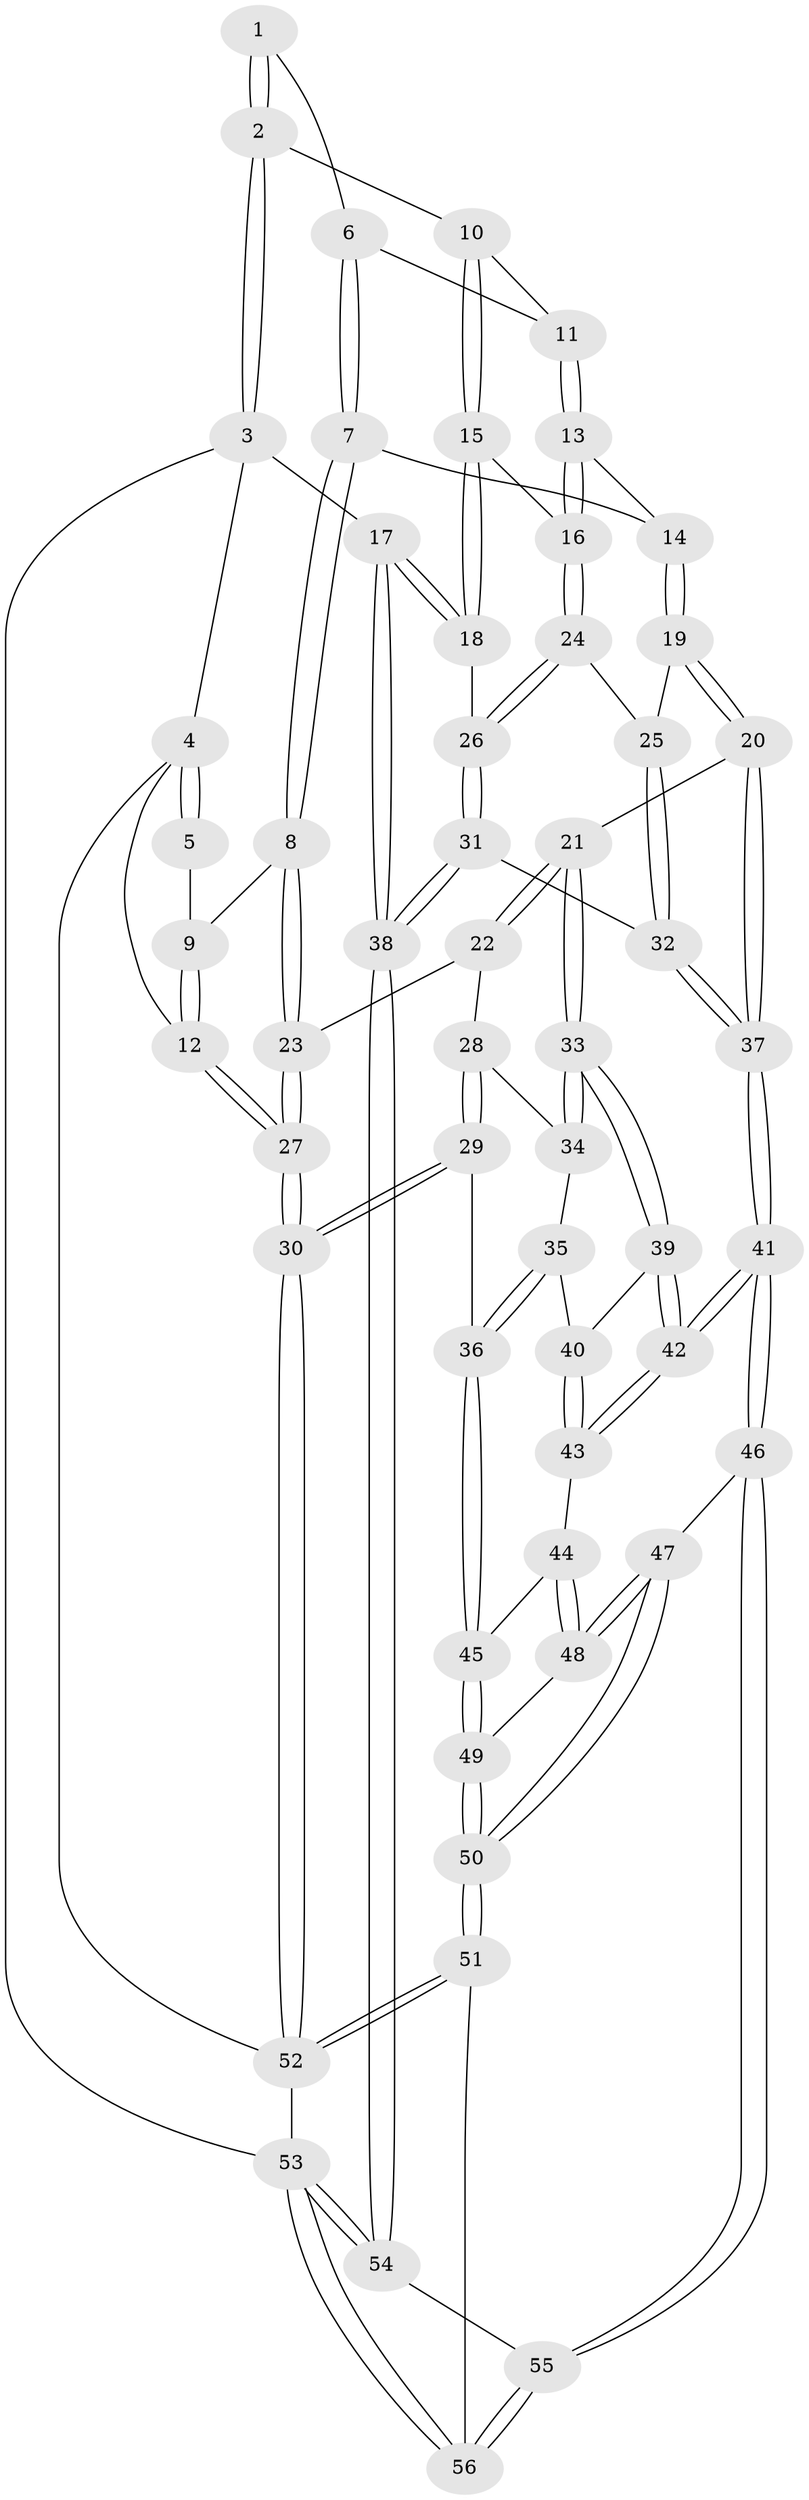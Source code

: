 // coarse degree distribution, {3: 0.36363636363636365, 8: 0.045454545454545456, 5: 0.18181818181818182, 4: 0.4090909090909091}
// Generated by graph-tools (version 1.1) at 2025/21/03/04/25 18:21:31]
// undirected, 56 vertices, 137 edges
graph export_dot {
graph [start="1"]
  node [color=gray90,style=filled];
  1 [pos="+0.47171789470916015+0"];
  2 [pos="+1+0"];
  3 [pos="+1+0"];
  4 [pos="+0+0"];
  5 [pos="+0+0"];
  6 [pos="+0.44701144809035653+0.026538708025580202"];
  7 [pos="+0.37595234669733824+0.1535474382218136"];
  8 [pos="+0.2506443980549574+0.22437047669786694"];
  9 [pos="+0.11498668028391927+0.07243072316060377"];
  10 [pos="+0.9643742854497003+0"];
  11 [pos="+0.6175495744607808+0.17488182001086938"];
  12 [pos="+0+0.4646061822347059"];
  13 [pos="+0.6214324334030992+0.22493069370047253"];
  14 [pos="+0.48808285923468187+0.2601082335887967"];
  15 [pos="+0.7825223066611549+0.2785224786267775"];
  16 [pos="+0.6796374503582572+0.2893363193956956"];
  17 [pos="+1+0.5014934970945186"];
  18 [pos="+0.8739423007245221+0.40211409417136573"];
  19 [pos="+0.49705732163242516+0.4247431495531805"];
  20 [pos="+0.479514227357457+0.43707946532200187"];
  21 [pos="+0.4294266543720084+0.4474536462647428"];
  22 [pos="+0.2995652676133767+0.3520878159918152"];
  23 [pos="+0.24523981463764363+0.24529139183742185"];
  24 [pos="+0.60655368223833+0.41370145378735557"];
  25 [pos="+0.5833880116031056+0.41878001465820086"];
  26 [pos="+0.6923620552241057+0.4836270420383658"];
  27 [pos="+0+0.48796826815619687"];
  28 [pos="+0.22113354353680864+0.49126792244815287"];
  29 [pos="+0.13127798830840004+0.5677484713293077"];
  30 [pos="+0+0.50525653316872"];
  31 [pos="+0.7066628055090994+0.6122459918691314"];
  32 [pos="+0.6127243910107474+0.6756315935975452"];
  33 [pos="+0.40890732793184004+0.4840270972128148"];
  34 [pos="+0.30757956988372187+0.5063336705198425"];
  35 [pos="+0.2863950619885544+0.5548501683062641"];
  36 [pos="+0.14897581678082872+0.5822572788625615"];
  37 [pos="+0.582347067222121+0.7021566441590538"];
  38 [pos="+1+0.6747315958054922"];
  39 [pos="+0.39952300418892733+0.5219011652078719"];
  40 [pos="+0.3520514462717756+0.5728918301261113"];
  41 [pos="+0.5385086738157334+0.7822571797743003"];
  42 [pos="+0.4834106423425075+0.7158627344550172"];
  43 [pos="+0.3323483062477423+0.6256256959950708"];
  44 [pos="+0.2969456310837031+0.645006110865635"];
  45 [pos="+0.204852692851697+0.6482052475942912"];
  46 [pos="+0.5353778841284711+0.8092213229355364"];
  47 [pos="+0.4660316025167933+0.8073517919392241"];
  48 [pos="+0.3449053450513947+0.7307210459841185"];
  49 [pos="+0.2131963262321852+0.7394311860662224"];
  50 [pos="+0.18996734373566787+0.8745533888272482"];
  51 [pos="+0+1"];
  52 [pos="+0+1"];
  53 [pos="+1+1"];
  54 [pos="+1+0.7338775210959803"];
  55 [pos="+0.5418685301034327+0.8222214396390866"];
  56 [pos="+0.5927224339301467+1"];
  1 -- 2;
  1 -- 2;
  1 -- 6;
  2 -- 3;
  2 -- 3;
  2 -- 10;
  3 -- 4;
  3 -- 17;
  3 -- 53;
  4 -- 5;
  4 -- 5;
  4 -- 12;
  4 -- 52;
  5 -- 9;
  6 -- 7;
  6 -- 7;
  6 -- 11;
  7 -- 8;
  7 -- 8;
  7 -- 14;
  8 -- 9;
  8 -- 23;
  8 -- 23;
  9 -- 12;
  9 -- 12;
  10 -- 11;
  10 -- 15;
  10 -- 15;
  11 -- 13;
  11 -- 13;
  12 -- 27;
  12 -- 27;
  13 -- 14;
  13 -- 16;
  13 -- 16;
  14 -- 19;
  14 -- 19;
  15 -- 16;
  15 -- 18;
  15 -- 18;
  16 -- 24;
  16 -- 24;
  17 -- 18;
  17 -- 18;
  17 -- 38;
  17 -- 38;
  18 -- 26;
  19 -- 20;
  19 -- 20;
  19 -- 25;
  20 -- 21;
  20 -- 37;
  20 -- 37;
  21 -- 22;
  21 -- 22;
  21 -- 33;
  21 -- 33;
  22 -- 23;
  22 -- 28;
  23 -- 27;
  23 -- 27;
  24 -- 25;
  24 -- 26;
  24 -- 26;
  25 -- 32;
  25 -- 32;
  26 -- 31;
  26 -- 31;
  27 -- 30;
  27 -- 30;
  28 -- 29;
  28 -- 29;
  28 -- 34;
  29 -- 30;
  29 -- 30;
  29 -- 36;
  30 -- 52;
  30 -- 52;
  31 -- 32;
  31 -- 38;
  31 -- 38;
  32 -- 37;
  32 -- 37;
  33 -- 34;
  33 -- 34;
  33 -- 39;
  33 -- 39;
  34 -- 35;
  35 -- 36;
  35 -- 36;
  35 -- 40;
  36 -- 45;
  36 -- 45;
  37 -- 41;
  37 -- 41;
  38 -- 54;
  38 -- 54;
  39 -- 40;
  39 -- 42;
  39 -- 42;
  40 -- 43;
  40 -- 43;
  41 -- 42;
  41 -- 42;
  41 -- 46;
  41 -- 46;
  42 -- 43;
  42 -- 43;
  43 -- 44;
  44 -- 45;
  44 -- 48;
  44 -- 48;
  45 -- 49;
  45 -- 49;
  46 -- 47;
  46 -- 55;
  46 -- 55;
  47 -- 48;
  47 -- 48;
  47 -- 50;
  47 -- 50;
  48 -- 49;
  49 -- 50;
  49 -- 50;
  50 -- 51;
  50 -- 51;
  51 -- 52;
  51 -- 52;
  51 -- 56;
  52 -- 53;
  53 -- 54;
  53 -- 54;
  53 -- 56;
  53 -- 56;
  54 -- 55;
  55 -- 56;
  55 -- 56;
}
